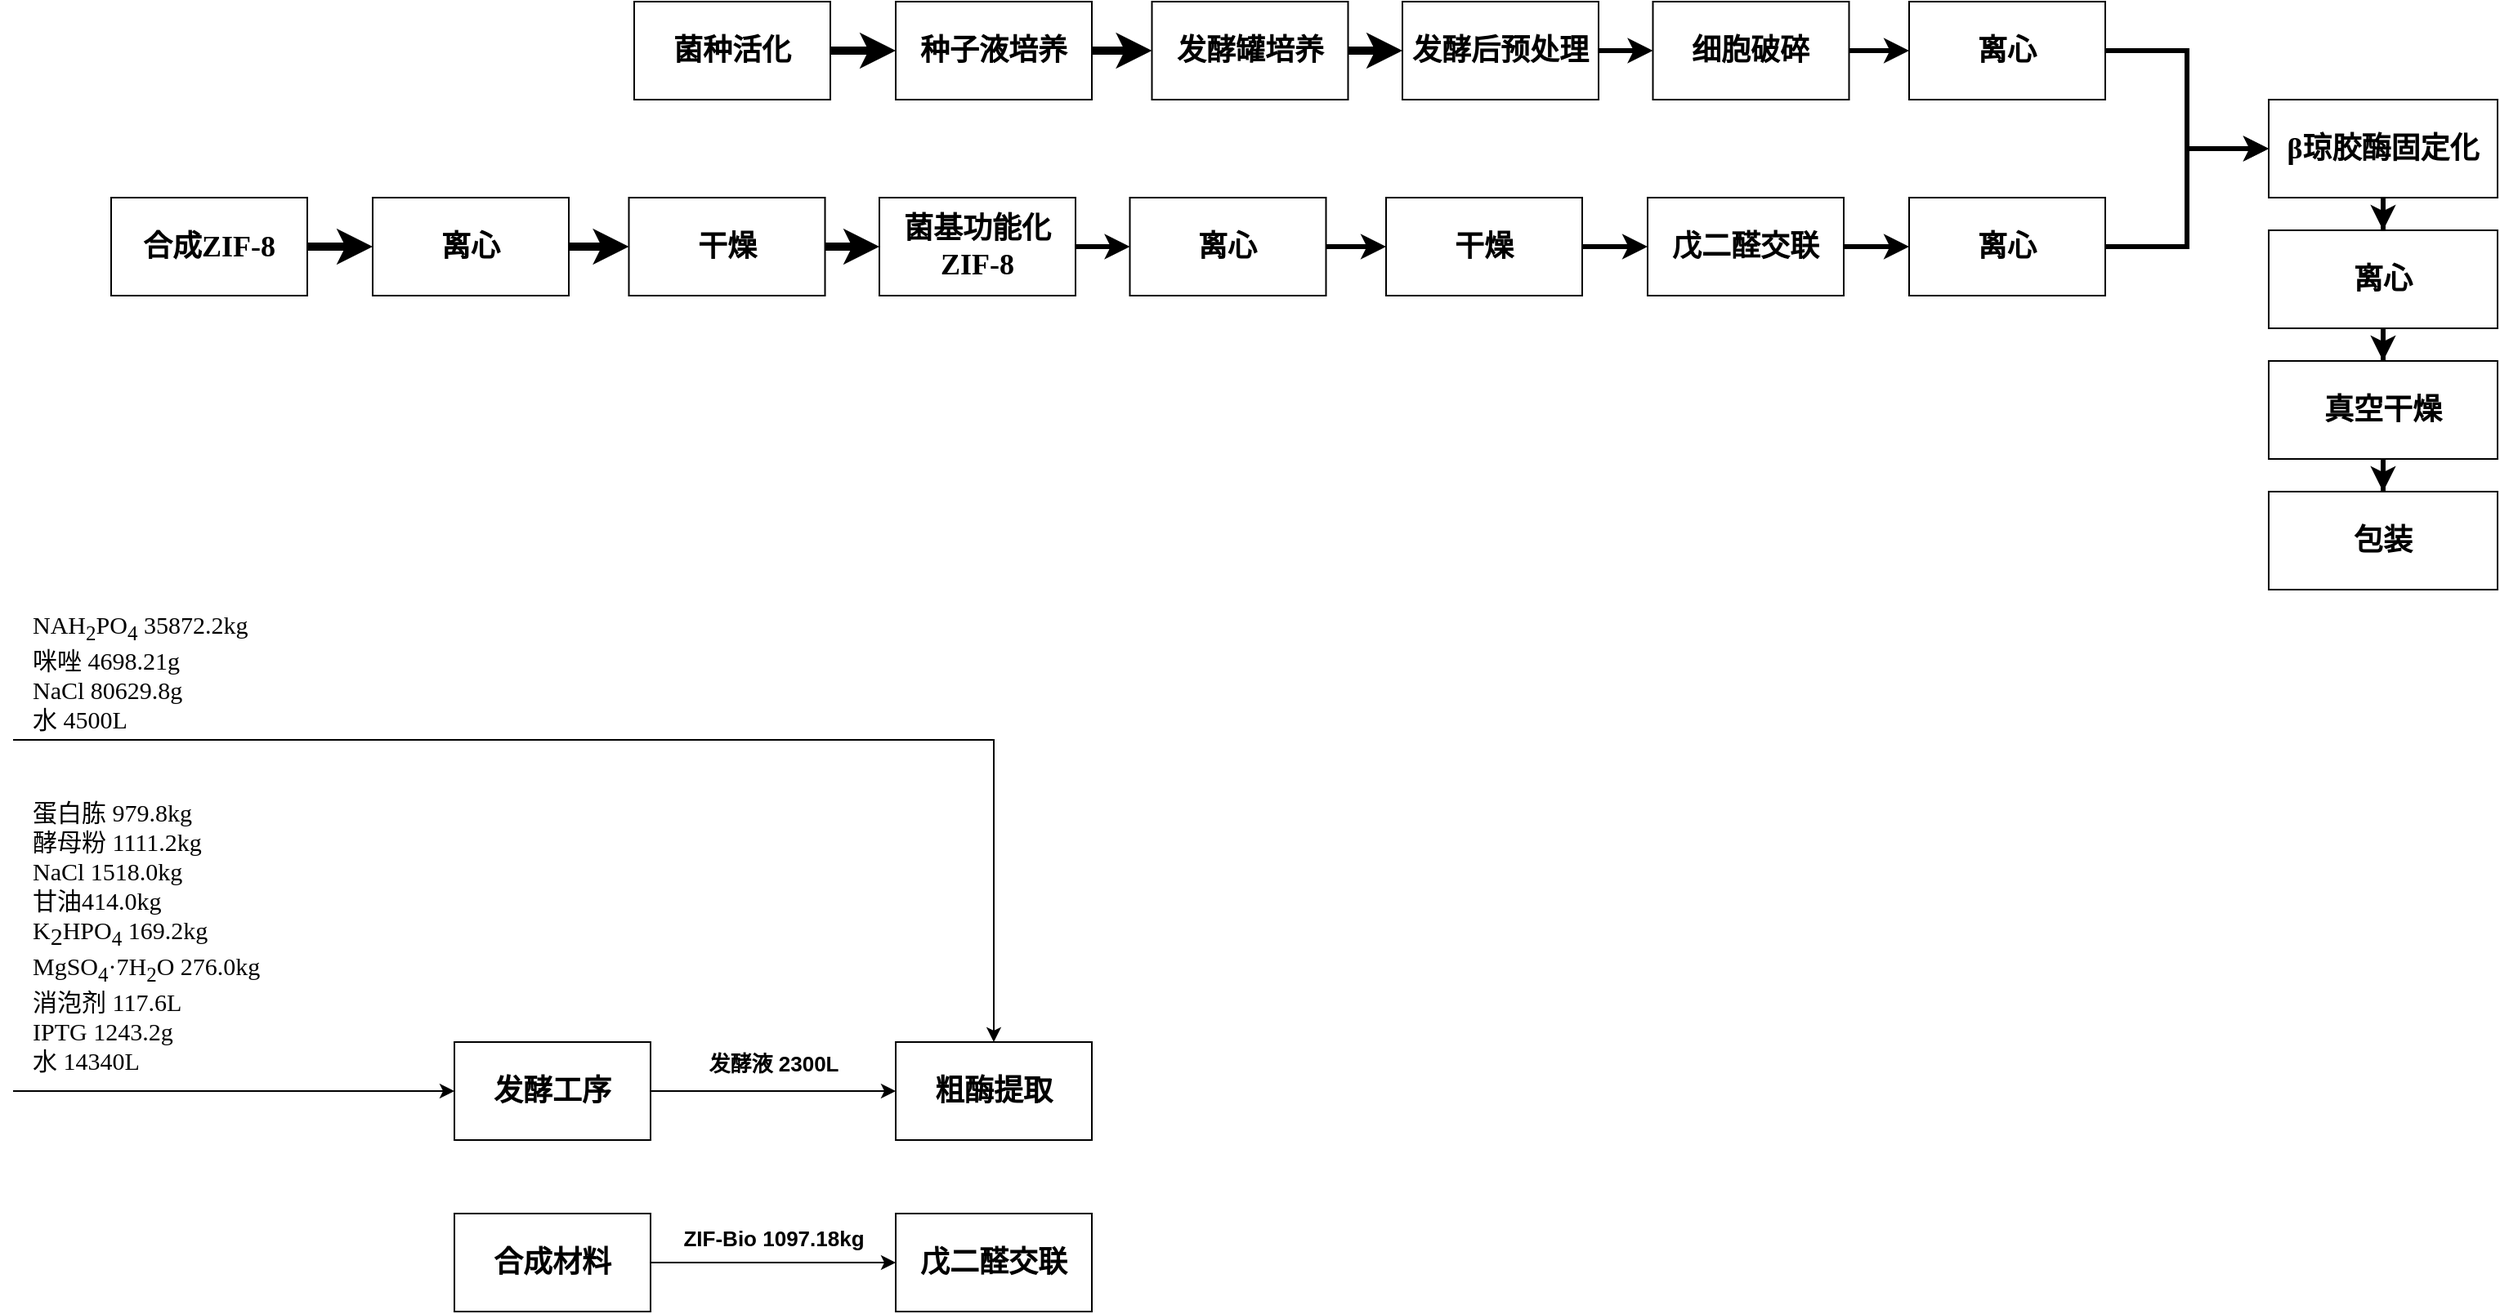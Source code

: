 <mxfile version="21.2.3" type="github">
  <diagram name="Page-1" id="hkFMPOLG5NGAkWp2nmAu">
    <mxGraphModel dx="989" dy="549" grid="1" gridSize="10" guides="1" tooltips="1" connect="1" arrows="1" fold="1" page="1" pageScale="1" pageWidth="827" pageHeight="1169" math="0" shadow="0">
      <root>
        <mxCell id="0" />
        <mxCell id="1" parent="0" />
        <mxCell id="4MVSnLMPoykv9FrZ_p5f-1" value="" style="edgeStyle=orthogonalEdgeStyle;rounded=0;orthogonalLoop=1;jettySize=auto;html=1;strokeWidth=5;" edge="1" parent="1" source="4MVSnLMPoykv9FrZ_p5f-2" target="4MVSnLMPoykv9FrZ_p5f-4">
          <mxGeometry relative="1" as="geometry" />
        </mxCell>
        <mxCell id="4MVSnLMPoykv9FrZ_p5f-2" value="&lt;font face=&quot;Noto Serif Simplified Chinese&quot;&gt;&lt;span style=&quot;font-size: 18px;&quot;&gt;&lt;b&gt;菌种活化&lt;/b&gt;&lt;/span&gt;&lt;/font&gt;" style="rounded=0;whiteSpace=wrap;html=1;" vertex="1" parent="1">
          <mxGeometry x="500" y="50" width="120" height="60" as="geometry" />
        </mxCell>
        <mxCell id="4MVSnLMPoykv9FrZ_p5f-3" value="" style="edgeStyle=orthogonalEdgeStyle;rounded=0;orthogonalLoop=1;jettySize=auto;html=1;strokeWidth=5;" edge="1" parent="1" source="4MVSnLMPoykv9FrZ_p5f-4" target="4MVSnLMPoykv9FrZ_p5f-6">
          <mxGeometry relative="1" as="geometry" />
        </mxCell>
        <mxCell id="4MVSnLMPoykv9FrZ_p5f-4" value="&lt;font face=&quot;Noto Serif Simplified Chinese&quot;&gt;&lt;span style=&quot;font-size: 18px;&quot;&gt;&lt;b&gt;种子液培养&lt;/b&gt;&lt;/span&gt;&lt;/font&gt;" style="rounded=0;whiteSpace=wrap;html=1;" vertex="1" parent="1">
          <mxGeometry x="660" y="50" width="120" height="60" as="geometry" />
        </mxCell>
        <mxCell id="4MVSnLMPoykv9FrZ_p5f-5" value="" style="edgeStyle=orthogonalEdgeStyle;rounded=0;orthogonalLoop=1;jettySize=auto;html=1;strokeWidth=5;" edge="1" parent="1" source="4MVSnLMPoykv9FrZ_p5f-6" target="4MVSnLMPoykv9FrZ_p5f-8">
          <mxGeometry relative="1" as="geometry" />
        </mxCell>
        <mxCell id="4MVSnLMPoykv9FrZ_p5f-6" value="&lt;font face=&quot;Noto Serif Simplified Chinese&quot;&gt;&lt;span style=&quot;font-size: 18px;&quot;&gt;&lt;b&gt;发酵罐培养&lt;/b&gt;&lt;/span&gt;&lt;/font&gt;" style="rounded=0;whiteSpace=wrap;html=1;" vertex="1" parent="1">
          <mxGeometry x="816.75" y="50" width="120" height="60" as="geometry" />
        </mxCell>
        <mxCell id="4MVSnLMPoykv9FrZ_p5f-7" value="" style="edgeStyle=orthogonalEdgeStyle;rounded=0;orthogonalLoop=1;jettySize=auto;html=1;strokeWidth=3;" edge="1" parent="1" source="4MVSnLMPoykv9FrZ_p5f-8" target="4MVSnLMPoykv9FrZ_p5f-10">
          <mxGeometry relative="1" as="geometry" />
        </mxCell>
        <mxCell id="4MVSnLMPoykv9FrZ_p5f-8" value="&lt;font face=&quot;Noto Serif Simplified Chinese&quot;&gt;&lt;span style=&quot;font-size: 18px;&quot;&gt;&lt;b&gt;发酵后预处理&lt;/b&gt;&lt;/span&gt;&lt;/font&gt;" style="rounded=0;whiteSpace=wrap;html=1;" vertex="1" parent="1">
          <mxGeometry x="970" y="50" width="120" height="60" as="geometry" />
        </mxCell>
        <mxCell id="4MVSnLMPoykv9FrZ_p5f-9" value="" style="edgeStyle=orthogonalEdgeStyle;rounded=0;orthogonalLoop=1;jettySize=auto;html=1;strokeWidth=3;" edge="1" parent="1" source="4MVSnLMPoykv9FrZ_p5f-10" target="4MVSnLMPoykv9FrZ_p5f-12">
          <mxGeometry relative="1" as="geometry" />
        </mxCell>
        <mxCell id="4MVSnLMPoykv9FrZ_p5f-10" value="&lt;font face=&quot;Noto Serif Simplified Chinese&quot;&gt;&lt;span style=&quot;font-size: 18px;&quot;&gt;&lt;b&gt;细胞破碎&lt;br&gt;&lt;/b&gt;&lt;/span&gt;&lt;/font&gt;" style="rounded=0;whiteSpace=wrap;html=1;" vertex="1" parent="1">
          <mxGeometry x="1123.25" y="50" width="120" height="60" as="geometry" />
        </mxCell>
        <mxCell id="4MVSnLMPoykv9FrZ_p5f-11" value="" style="edgeStyle=orthogonalEdgeStyle;rounded=0;orthogonalLoop=1;jettySize=auto;html=1;strokeWidth=3;" edge="1" parent="1" source="4MVSnLMPoykv9FrZ_p5f-12" target="4MVSnLMPoykv9FrZ_p5f-30">
          <mxGeometry relative="1" as="geometry" />
        </mxCell>
        <mxCell id="4MVSnLMPoykv9FrZ_p5f-12" value="&lt;font face=&quot;Noto Serif Simplified Chinese&quot;&gt;&lt;span style=&quot;font-size: 18px;&quot;&gt;&lt;b&gt;离心&lt;br&gt;&lt;/b&gt;&lt;/span&gt;&lt;/font&gt;" style="rounded=0;whiteSpace=wrap;html=1;" vertex="1" parent="1">
          <mxGeometry x="1280" y="50" width="120" height="60" as="geometry" />
        </mxCell>
        <mxCell id="4MVSnLMPoykv9FrZ_p5f-13" value="" style="edgeStyle=orthogonalEdgeStyle;rounded=0;orthogonalLoop=1;jettySize=auto;html=1;strokeWidth=5;" edge="1" parent="1" source="4MVSnLMPoykv9FrZ_p5f-14" target="4MVSnLMPoykv9FrZ_p5f-16">
          <mxGeometry relative="1" as="geometry" />
        </mxCell>
        <mxCell id="4MVSnLMPoykv9FrZ_p5f-14" value="&lt;font face=&quot;Noto Serif Simplified Chinese&quot;&gt;&lt;span style=&quot;font-size: 18px;&quot;&gt;&lt;b&gt;合成ZIF-8&lt;/b&gt;&lt;/span&gt;&lt;/font&gt;" style="rounded=0;whiteSpace=wrap;html=1;" vertex="1" parent="1">
          <mxGeometry x="180" y="170" width="120" height="60" as="geometry" />
        </mxCell>
        <mxCell id="4MVSnLMPoykv9FrZ_p5f-15" value="" style="edgeStyle=orthogonalEdgeStyle;rounded=0;orthogonalLoop=1;jettySize=auto;html=1;strokeWidth=5;" edge="1" parent="1" source="4MVSnLMPoykv9FrZ_p5f-16" target="4MVSnLMPoykv9FrZ_p5f-18">
          <mxGeometry relative="1" as="geometry" />
        </mxCell>
        <mxCell id="4MVSnLMPoykv9FrZ_p5f-16" value="&lt;font face=&quot;Noto Serif Simplified Chinese&quot;&gt;&lt;span style=&quot;font-size: 18px;&quot;&gt;&lt;b&gt;离心&lt;/b&gt;&lt;/span&gt;&lt;/font&gt;" style="rounded=0;whiteSpace=wrap;html=1;" vertex="1" parent="1">
          <mxGeometry x="340" y="170" width="120" height="60" as="geometry" />
        </mxCell>
        <mxCell id="4MVSnLMPoykv9FrZ_p5f-17" value="" style="edgeStyle=orthogonalEdgeStyle;rounded=0;orthogonalLoop=1;jettySize=auto;html=1;strokeWidth=5;" edge="1" parent="1" source="4MVSnLMPoykv9FrZ_p5f-18" target="4MVSnLMPoykv9FrZ_p5f-20">
          <mxGeometry relative="1" as="geometry" />
        </mxCell>
        <mxCell id="4MVSnLMPoykv9FrZ_p5f-18" value="&lt;font face=&quot;Noto Serif Simplified Chinese&quot;&gt;&lt;span style=&quot;font-size: 18px;&quot;&gt;&lt;b&gt;干燥&lt;/b&gt;&lt;/span&gt;&lt;/font&gt;" style="rounded=0;whiteSpace=wrap;html=1;" vertex="1" parent="1">
          <mxGeometry x="496.75" y="170" width="120" height="60" as="geometry" />
        </mxCell>
        <mxCell id="4MVSnLMPoykv9FrZ_p5f-19" value="" style="edgeStyle=orthogonalEdgeStyle;rounded=0;orthogonalLoop=1;jettySize=auto;html=1;strokeWidth=3;" edge="1" parent="1" source="4MVSnLMPoykv9FrZ_p5f-20" target="4MVSnLMPoykv9FrZ_p5f-22">
          <mxGeometry relative="1" as="geometry" />
        </mxCell>
        <mxCell id="4MVSnLMPoykv9FrZ_p5f-20" value="&lt;font face=&quot;Noto Serif Simplified Chinese&quot;&gt;&lt;span style=&quot;font-size: 18px;&quot;&gt;&lt;b&gt;菌基功能化ZIF-8&lt;/b&gt;&lt;/span&gt;&lt;/font&gt;" style="rounded=0;whiteSpace=wrap;html=1;" vertex="1" parent="1">
          <mxGeometry x="650" y="170" width="120" height="60" as="geometry" />
        </mxCell>
        <mxCell id="4MVSnLMPoykv9FrZ_p5f-21" value="" style="edgeStyle=orthogonalEdgeStyle;rounded=0;orthogonalLoop=1;jettySize=auto;html=1;strokeWidth=3;" edge="1" parent="1" source="4MVSnLMPoykv9FrZ_p5f-22" target="4MVSnLMPoykv9FrZ_p5f-24">
          <mxGeometry relative="1" as="geometry" />
        </mxCell>
        <mxCell id="4MVSnLMPoykv9FrZ_p5f-22" value="&lt;font face=&quot;Noto Serif Simplified Chinese&quot;&gt;&lt;span style=&quot;font-size: 18px;&quot;&gt;&lt;b&gt;离心&lt;br&gt;&lt;/b&gt;&lt;/span&gt;&lt;/font&gt;" style="rounded=0;whiteSpace=wrap;html=1;" vertex="1" parent="1">
          <mxGeometry x="803.25" y="170" width="120" height="60" as="geometry" />
        </mxCell>
        <mxCell id="4MVSnLMPoykv9FrZ_p5f-23" value="" style="edgeStyle=orthogonalEdgeStyle;rounded=0;orthogonalLoop=1;jettySize=auto;html=1;strokeWidth=3;" edge="1" parent="1" source="4MVSnLMPoykv9FrZ_p5f-24" target="4MVSnLMPoykv9FrZ_p5f-26">
          <mxGeometry relative="1" as="geometry" />
        </mxCell>
        <mxCell id="4MVSnLMPoykv9FrZ_p5f-24" value="&lt;font face=&quot;Noto Serif Simplified Chinese&quot;&gt;&lt;span style=&quot;font-size: 18px;&quot;&gt;&lt;b&gt;干燥&lt;br&gt;&lt;/b&gt;&lt;/span&gt;&lt;/font&gt;" style="rounded=0;whiteSpace=wrap;html=1;" vertex="1" parent="1">
          <mxGeometry x="960" y="170" width="120" height="60" as="geometry" />
        </mxCell>
        <mxCell id="4MVSnLMPoykv9FrZ_p5f-25" value="" style="edgeStyle=orthogonalEdgeStyle;rounded=0;orthogonalLoop=1;jettySize=auto;html=1;strokeWidth=3;" edge="1" parent="1" source="4MVSnLMPoykv9FrZ_p5f-26" target="4MVSnLMPoykv9FrZ_p5f-28">
          <mxGeometry relative="1" as="geometry" />
        </mxCell>
        <mxCell id="4MVSnLMPoykv9FrZ_p5f-26" value="&lt;font face=&quot;Noto Serif Simplified Chinese&quot;&gt;&lt;span style=&quot;font-size: 18px;&quot;&gt;&lt;b&gt;戊二醛交联&lt;br&gt;&lt;/b&gt;&lt;/span&gt;&lt;/font&gt;" style="rounded=0;whiteSpace=wrap;html=1;" vertex="1" parent="1">
          <mxGeometry x="1120" y="170" width="120" height="60" as="geometry" />
        </mxCell>
        <mxCell id="4MVSnLMPoykv9FrZ_p5f-27" style="edgeStyle=orthogonalEdgeStyle;rounded=0;orthogonalLoop=1;jettySize=auto;html=1;entryX=0;entryY=0.5;entryDx=0;entryDy=0;strokeWidth=3;" edge="1" parent="1" source="4MVSnLMPoykv9FrZ_p5f-28" target="4MVSnLMPoykv9FrZ_p5f-30">
          <mxGeometry relative="1" as="geometry" />
        </mxCell>
        <mxCell id="4MVSnLMPoykv9FrZ_p5f-28" value="&lt;font face=&quot;Noto Serif Simplified Chinese&quot;&gt;&lt;span style=&quot;font-size: 18px;&quot;&gt;&lt;b&gt;离心&lt;br&gt;&lt;/b&gt;&lt;/span&gt;&lt;/font&gt;" style="rounded=0;whiteSpace=wrap;html=1;" vertex="1" parent="1">
          <mxGeometry x="1280" y="170" width="120" height="60" as="geometry" />
        </mxCell>
        <mxCell id="4MVSnLMPoykv9FrZ_p5f-29" style="edgeStyle=orthogonalEdgeStyle;rounded=0;orthogonalLoop=1;jettySize=auto;html=1;entryX=0.5;entryY=0;entryDx=0;entryDy=0;strokeWidth=3;" edge="1" parent="1" source="4MVSnLMPoykv9FrZ_p5f-30" target="4MVSnLMPoykv9FrZ_p5f-32">
          <mxGeometry relative="1" as="geometry" />
        </mxCell>
        <mxCell id="4MVSnLMPoykv9FrZ_p5f-30" value="&lt;font face=&quot;Noto Serif Simplified Chinese&quot;&gt;&lt;span style=&quot;font-size: 18px;&quot;&gt;&lt;b&gt;β琼胶酶固定化&lt;br&gt;&lt;/b&gt;&lt;/span&gt;&lt;/font&gt;" style="rounded=0;whiteSpace=wrap;html=1;" vertex="1" parent="1">
          <mxGeometry x="1500" y="110" width="140" height="60" as="geometry" />
        </mxCell>
        <mxCell id="4MVSnLMPoykv9FrZ_p5f-31" style="edgeStyle=orthogonalEdgeStyle;rounded=0;orthogonalLoop=1;jettySize=auto;html=1;entryX=0.5;entryY=0;entryDx=0;entryDy=0;strokeWidth=3;" edge="1" parent="1" source="4MVSnLMPoykv9FrZ_p5f-32" target="4MVSnLMPoykv9FrZ_p5f-34">
          <mxGeometry relative="1" as="geometry" />
        </mxCell>
        <mxCell id="4MVSnLMPoykv9FrZ_p5f-32" value="&lt;font face=&quot;Noto Serif Simplified Chinese&quot;&gt;&lt;span style=&quot;font-size: 18px;&quot;&gt;&lt;b&gt;离心&lt;br&gt;&lt;/b&gt;&lt;/span&gt;&lt;/font&gt;" style="rounded=0;whiteSpace=wrap;html=1;" vertex="1" parent="1">
          <mxGeometry x="1500" y="190" width="140" height="60" as="geometry" />
        </mxCell>
        <mxCell id="4MVSnLMPoykv9FrZ_p5f-33" value="" style="edgeStyle=orthogonalEdgeStyle;rounded=0;orthogonalLoop=1;jettySize=auto;html=1;strokeWidth=3;" edge="1" parent="1" source="4MVSnLMPoykv9FrZ_p5f-34" target="4MVSnLMPoykv9FrZ_p5f-35">
          <mxGeometry relative="1" as="geometry" />
        </mxCell>
        <mxCell id="4MVSnLMPoykv9FrZ_p5f-34" value="&lt;font face=&quot;Noto Serif Simplified Chinese&quot;&gt;&lt;span style=&quot;font-size: 18px;&quot;&gt;&lt;b&gt;真空干燥&lt;br&gt;&lt;/b&gt;&lt;/span&gt;&lt;/font&gt;" style="rounded=0;whiteSpace=wrap;html=1;" vertex="1" parent="1">
          <mxGeometry x="1500" y="270" width="140" height="60" as="geometry" />
        </mxCell>
        <mxCell id="4MVSnLMPoykv9FrZ_p5f-35" value="&lt;font face=&quot;Noto Serif Simplified Chinese&quot;&gt;&lt;span style=&quot;font-size: 18px;&quot;&gt;&lt;b&gt;包装&lt;br&gt;&lt;/b&gt;&lt;/span&gt;&lt;/font&gt;" style="rounded=0;whiteSpace=wrap;html=1;" vertex="1" parent="1">
          <mxGeometry x="1500" y="350" width="140" height="60" as="geometry" />
        </mxCell>
        <mxCell id="4MVSnLMPoykv9FrZ_p5f-40" value="" style="edgeStyle=orthogonalEdgeStyle;rounded=0;orthogonalLoop=1;jettySize=auto;html=1;" edge="1" parent="1" source="4MVSnLMPoykv9FrZ_p5f-37" target="4MVSnLMPoykv9FrZ_p5f-38">
          <mxGeometry relative="1" as="geometry" />
        </mxCell>
        <mxCell id="4MVSnLMPoykv9FrZ_p5f-50" value="发酵液 2300L" style="edgeLabel;html=1;align=center;verticalAlign=middle;resizable=0;points=[];fontSize=13;fontStyle=1" vertex="1" connectable="0" parent="4MVSnLMPoykv9FrZ_p5f-40">
          <mxGeometry x="-0.283" y="1" relative="1" as="geometry">
            <mxPoint x="21" y="-16" as="offset" />
          </mxGeometry>
        </mxCell>
        <mxCell id="4MVSnLMPoykv9FrZ_p5f-37" value="&lt;font face=&quot;Noto Serif Simplified Chinese&quot;&gt;&lt;span style=&quot;font-size: 18px;&quot;&gt;&lt;b&gt;发酵工序&lt;/b&gt;&lt;/span&gt;&lt;/font&gt;" style="rounded=0;whiteSpace=wrap;html=1;" vertex="1" parent="1">
          <mxGeometry x="390" y="687" width="120" height="60" as="geometry" />
        </mxCell>
        <mxCell id="4MVSnLMPoykv9FrZ_p5f-38" value="&lt;font face=&quot;Noto Serif Simplified Chinese&quot;&gt;&lt;span style=&quot;font-size: 18px;&quot;&gt;&lt;b&gt;粗酶提取&lt;/b&gt;&lt;/span&gt;&lt;/font&gt;" style="rounded=0;whiteSpace=wrap;html=1;" vertex="1" parent="1">
          <mxGeometry x="660" y="687" width="120" height="60" as="geometry" />
        </mxCell>
        <mxCell id="4MVSnLMPoykv9FrZ_p5f-44" value="" style="edgeStyle=orthogonalEdgeStyle;rounded=0;orthogonalLoop=1;jettySize=auto;html=1;" edge="1" parent="1" source="4MVSnLMPoykv9FrZ_p5f-42" target="4MVSnLMPoykv9FrZ_p5f-43">
          <mxGeometry x="0.002" relative="1" as="geometry">
            <mxPoint as="offset" />
          </mxGeometry>
        </mxCell>
        <mxCell id="4MVSnLMPoykv9FrZ_p5f-42" value="&lt;font face=&quot;Noto Serif Simplified Chinese&quot;&gt;&lt;span style=&quot;font-size: 18px;&quot;&gt;&lt;b&gt;合成材料&lt;/b&gt;&lt;/span&gt;&lt;/font&gt;" style="rounded=0;whiteSpace=wrap;html=1;" vertex="1" parent="1">
          <mxGeometry x="390" y="792" width="120" height="60" as="geometry" />
        </mxCell>
        <mxCell id="4MVSnLMPoykv9FrZ_p5f-43" value="&lt;font face=&quot;Noto Serif Simplified Chinese&quot;&gt;&lt;span style=&quot;font-size: 18px;&quot;&gt;&lt;b&gt;戊二醛交联&lt;/b&gt;&lt;/span&gt;&lt;/font&gt;" style="rounded=0;whiteSpace=wrap;html=1;" vertex="1" parent="1">
          <mxGeometry x="660" y="792" width="120" height="60" as="geometry" />
        </mxCell>
        <mxCell id="4MVSnLMPoykv9FrZ_p5f-45" value="" style="endArrow=classic;html=1;rounded=0;entryX=0;entryY=0.5;entryDx=0;entryDy=0;" edge="1" parent="1" target="4MVSnLMPoykv9FrZ_p5f-37">
          <mxGeometry width="50" height="50" relative="1" as="geometry">
            <mxPoint x="120" y="717" as="sourcePoint" />
            <mxPoint x="720" y="552" as="targetPoint" />
          </mxGeometry>
        </mxCell>
        <mxCell id="4MVSnLMPoykv9FrZ_p5f-46" value="&lt;div style=&quot;&quot;&gt;&lt;span style=&quot;font-size: 15px; font-family: &amp;quot;Noto Serif Simplified Chinese&amp;quot;; background-color: initial;&quot;&gt;蛋白胨 979.8kg&lt;/span&gt;&lt;/div&gt;&lt;font face=&quot;Noto Serif Simplified Chinese&quot;&gt;&lt;div style=&quot;&quot;&gt;&lt;span style=&quot;font-size: 15px; background-color: initial;&quot;&gt;酵母粉 1111.2kg&lt;/span&gt;&lt;/div&gt;&lt;div style=&quot;font-size: 15px;&quot;&gt;&lt;span style=&quot;background-color: initial;&quot;&gt;NaCl 1518.0kg&lt;/span&gt;&lt;/div&gt;&lt;div style=&quot;font-size: 15px;&quot;&gt;&lt;span style=&quot;background-color: initial;&quot;&gt;甘油414.0kg&lt;/span&gt;&lt;/div&gt;&lt;div style=&quot;&quot;&gt;&lt;span style=&quot;font-size: 15px;&quot;&gt;K&lt;/span&gt;&lt;sub style=&quot;font-size: 15px;&quot;&gt;2&lt;/sub&gt;&lt;span style=&quot;font-size: 15px;&quot;&gt;HPO&lt;sub&gt;4&lt;/sub&gt; 169.2kg&lt;/span&gt;&lt;/div&gt;&lt;div style=&quot;&quot;&gt;&lt;font style=&quot;font-size: 15px;&quot;&gt;MgSO&lt;sub&gt;4&lt;/sub&gt;·7H&lt;sub&gt;2&lt;/sub&gt;O 276.0kg&lt;/font&gt;&lt;/div&gt;&lt;div style=&quot;&quot;&gt;&lt;span style=&quot;font-size: 15px;&quot;&gt;消泡剂 117.6L&lt;/span&gt;&lt;/div&gt;&lt;div style=&quot;&quot;&gt;&lt;span style=&quot;font-size: 15px;&quot;&gt;IPTG 1243.2g&lt;/span&gt;&lt;/div&gt;&lt;div style=&quot;&quot;&gt;&lt;span style=&quot;font-size: 15px;&quot;&gt;水 14340L&lt;/span&gt;&lt;/div&gt;&lt;/font&gt;" style="rounded=0;whiteSpace=wrap;html=1;align=left;strokeColor=none;fillColor=none;" vertex="1" parent="1">
          <mxGeometry x="130" y="532" width="200" height="180" as="geometry" />
        </mxCell>
        <mxCell id="4MVSnLMPoykv9FrZ_p5f-48" value="" style="endArrow=classic;html=1;rounded=0;entryX=0.5;entryY=0;entryDx=0;entryDy=0;" edge="1" parent="1" target="4MVSnLMPoykv9FrZ_p5f-38">
          <mxGeometry width="50" height="50" relative="1" as="geometry">
            <mxPoint x="120" y="502" as="sourcePoint" />
            <mxPoint x="414" y="502" as="targetPoint" />
            <Array as="points">
              <mxPoint x="720" y="502" />
            </Array>
          </mxGeometry>
        </mxCell>
        <mxCell id="4MVSnLMPoykv9FrZ_p5f-49" value="&lt;div style=&quot;&quot;&gt;&lt;font face=&quot;Noto Serif Simplified Chinese&quot;&gt;&lt;span style=&quot;font-size: 15px;&quot;&gt;NAH&lt;sub&gt;2&lt;/sub&gt;PO&lt;sub&gt;4&lt;/sub&gt; 35872.2kg&lt;/span&gt;&lt;/font&gt;&lt;/div&gt;&lt;font style=&quot;font-size: 15px;&quot; face=&quot;Noto Serif Simplified Chinese&quot;&gt;咪唑&amp;nbsp;&lt;/font&gt;&lt;span style=&quot;font-size: 15px; font-family: &amp;quot;Noto Serif Simplified Chinese&amp;quot;; background-color: initial;&quot;&gt;4698.21g&lt;/span&gt;&lt;font face=&quot;Noto Serif Simplified Chinese&quot;&gt;&lt;br&gt;&lt;/font&gt;&lt;div style=&quot;&quot;&gt;&lt;font face=&quot;Noto Serif Simplified Chinese&quot;&gt;&lt;span style=&quot;font-size: 15px;&quot;&gt;NaCl 80629.8g&lt;/span&gt;&lt;/font&gt;&lt;/div&gt;&lt;div style=&quot;&quot;&gt;&lt;font face=&quot;Noto Serif Simplified Chinese&quot;&gt;&lt;span style=&quot;font-size: 15px;&quot;&gt;水 4500L&lt;/span&gt;&lt;/font&gt;&lt;/div&gt;" style="rounded=0;whiteSpace=wrap;html=1;align=left;strokeColor=none;fillColor=none;" vertex="1" parent="1">
          <mxGeometry x="130" y="420" width="200" height="80" as="geometry" />
        </mxCell>
        <mxCell id="4MVSnLMPoykv9FrZ_p5f-52" value="&lt;b style=&quot;border-color: var(--border-color); background-color: rgb(255, 255, 255);&quot;&gt;&lt;font style=&quot;font-size: 13px;&quot;&gt;ZIF-Bio 1097.18kg&lt;/font&gt;&lt;/b&gt;" style="text;html=1;align=center;verticalAlign=middle;resizable=0;points=[];autosize=1;strokeColor=none;fillColor=none;" vertex="1" parent="1">
          <mxGeometry x="520" y="792" width="130" height="30" as="geometry" />
        </mxCell>
      </root>
    </mxGraphModel>
  </diagram>
</mxfile>
